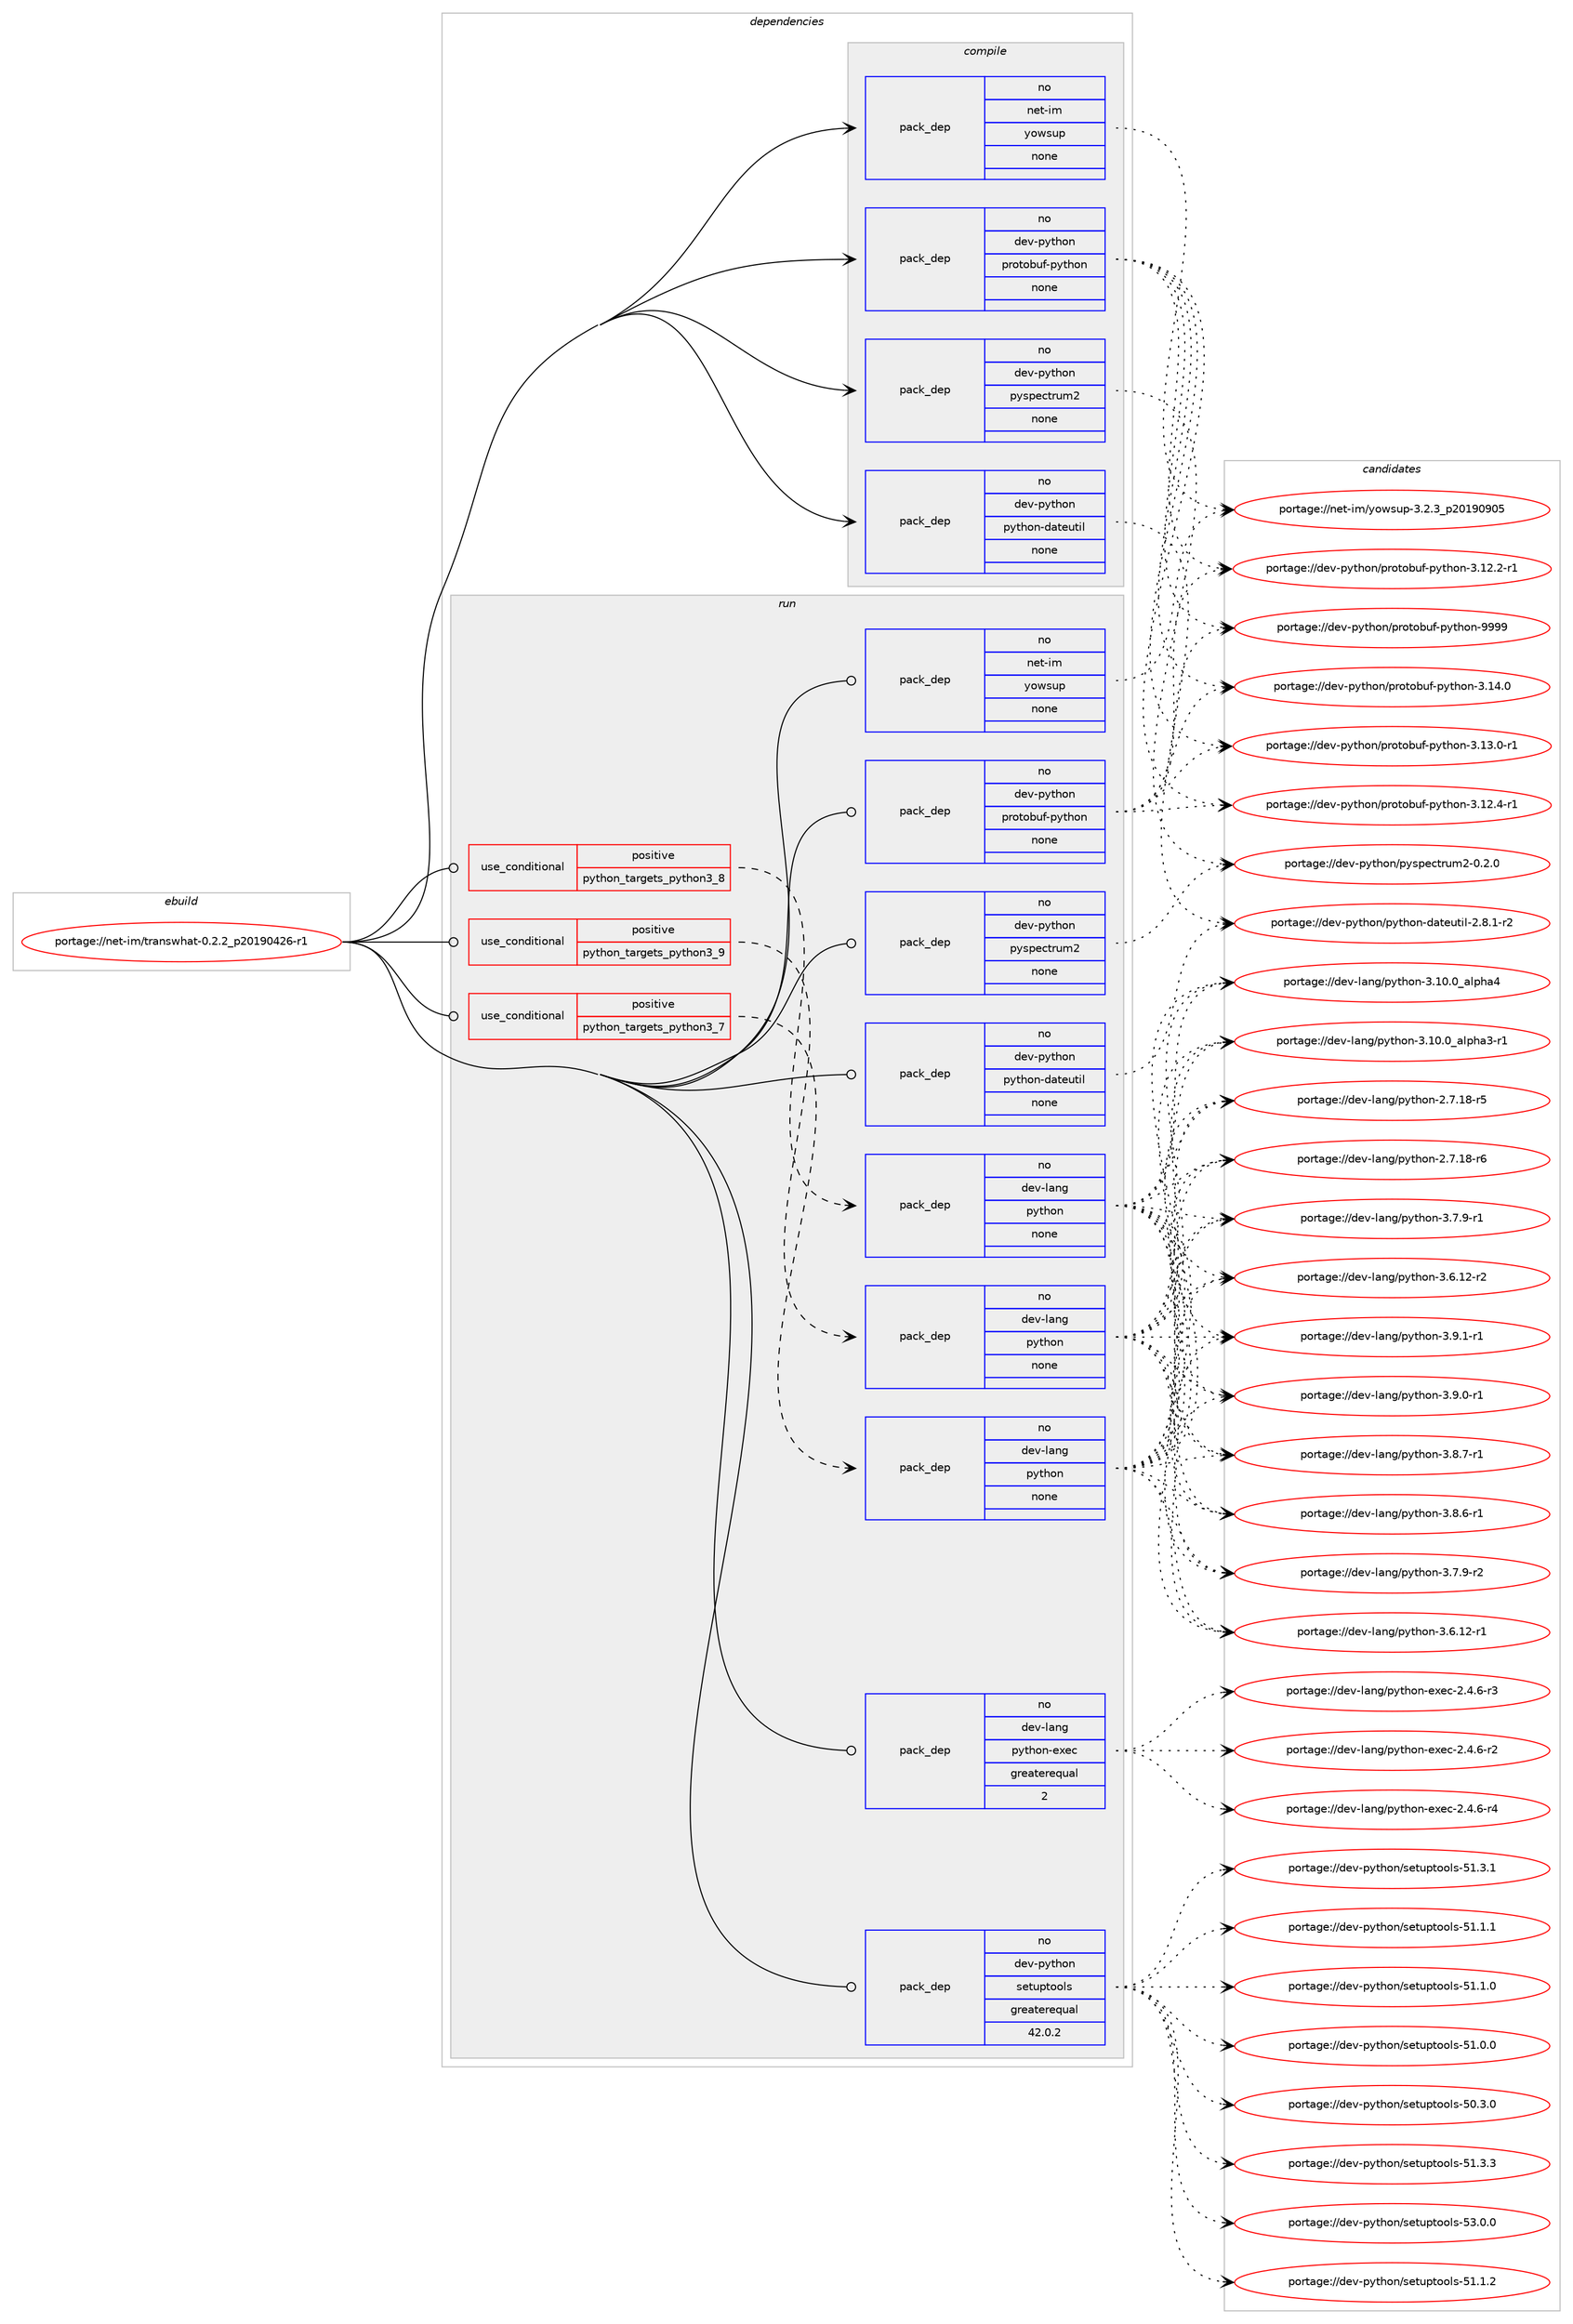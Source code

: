 digraph prolog {

# *************
# Graph options
# *************

newrank=true;
concentrate=true;
compound=true;
graph [rankdir=LR,fontname=Helvetica,fontsize=10,ranksep=1.5];#, ranksep=2.5, nodesep=0.2];
edge  [arrowhead=vee];
node  [fontname=Helvetica,fontsize=10];

# **********
# The ebuild
# **********

subgraph cluster_leftcol {
color=gray;
rank=same;
label=<<i>ebuild</i>>;
id [label="portage://net-im/transwhat-0.2.2_p20190426-r1", color=red, width=4, href="../net-im/transwhat-0.2.2_p20190426-r1.svg"];
}

# ****************
# The dependencies
# ****************

subgraph cluster_midcol {
color=gray;
label=<<i>dependencies</i>>;
subgraph cluster_compile {
fillcolor="#eeeeee";
style=filled;
label=<<i>compile</i>>;
subgraph pack19378 {
dependency28311 [label=<<TABLE BORDER="0" CELLBORDER="1" CELLSPACING="0" CELLPADDING="4" WIDTH="220"><TR><TD ROWSPAN="6" CELLPADDING="30">pack_dep</TD></TR><TR><TD WIDTH="110">no</TD></TR><TR><TD>dev-python</TD></TR><TR><TD>protobuf-python</TD></TR><TR><TD>none</TD></TR><TR><TD></TD></TR></TABLE>>, shape=none, color=blue];
}
id:e -> dependency28311:w [weight=20,style="solid",arrowhead="vee"];
subgraph pack19379 {
dependency28312 [label=<<TABLE BORDER="0" CELLBORDER="1" CELLSPACING="0" CELLPADDING="4" WIDTH="220"><TR><TD ROWSPAN="6" CELLPADDING="30">pack_dep</TD></TR><TR><TD WIDTH="110">no</TD></TR><TR><TD>dev-python</TD></TR><TR><TD>pyspectrum2</TD></TR><TR><TD>none</TD></TR><TR><TD></TD></TR></TABLE>>, shape=none, color=blue];
}
id:e -> dependency28312:w [weight=20,style="solid",arrowhead="vee"];
subgraph pack19380 {
dependency28313 [label=<<TABLE BORDER="0" CELLBORDER="1" CELLSPACING="0" CELLPADDING="4" WIDTH="220"><TR><TD ROWSPAN="6" CELLPADDING="30">pack_dep</TD></TR><TR><TD WIDTH="110">no</TD></TR><TR><TD>dev-python</TD></TR><TR><TD>python-dateutil</TD></TR><TR><TD>none</TD></TR><TR><TD></TD></TR></TABLE>>, shape=none, color=blue];
}
id:e -> dependency28313:w [weight=20,style="solid",arrowhead="vee"];
subgraph pack19381 {
dependency28314 [label=<<TABLE BORDER="0" CELLBORDER="1" CELLSPACING="0" CELLPADDING="4" WIDTH="220"><TR><TD ROWSPAN="6" CELLPADDING="30">pack_dep</TD></TR><TR><TD WIDTH="110">no</TD></TR><TR><TD>net-im</TD></TR><TR><TD>yowsup</TD></TR><TR><TD>none</TD></TR><TR><TD></TD></TR></TABLE>>, shape=none, color=blue];
}
id:e -> dependency28314:w [weight=20,style="solid",arrowhead="vee"];
}
subgraph cluster_compileandrun {
fillcolor="#eeeeee";
style=filled;
label=<<i>compile and run</i>>;
}
subgraph cluster_run {
fillcolor="#eeeeee";
style=filled;
label=<<i>run</i>>;
subgraph cond8680 {
dependency28315 [label=<<TABLE BORDER="0" CELLBORDER="1" CELLSPACING="0" CELLPADDING="4"><TR><TD ROWSPAN="3" CELLPADDING="10">use_conditional</TD></TR><TR><TD>positive</TD></TR><TR><TD>python_targets_python3_7</TD></TR></TABLE>>, shape=none, color=red];
subgraph pack19382 {
dependency28316 [label=<<TABLE BORDER="0" CELLBORDER="1" CELLSPACING="0" CELLPADDING="4" WIDTH="220"><TR><TD ROWSPAN="6" CELLPADDING="30">pack_dep</TD></TR><TR><TD WIDTH="110">no</TD></TR><TR><TD>dev-lang</TD></TR><TR><TD>python</TD></TR><TR><TD>none</TD></TR><TR><TD></TD></TR></TABLE>>, shape=none, color=blue];
}
dependency28315:e -> dependency28316:w [weight=20,style="dashed",arrowhead="vee"];
}
id:e -> dependency28315:w [weight=20,style="solid",arrowhead="odot"];
subgraph cond8681 {
dependency28317 [label=<<TABLE BORDER="0" CELLBORDER="1" CELLSPACING="0" CELLPADDING="4"><TR><TD ROWSPAN="3" CELLPADDING="10">use_conditional</TD></TR><TR><TD>positive</TD></TR><TR><TD>python_targets_python3_8</TD></TR></TABLE>>, shape=none, color=red];
subgraph pack19383 {
dependency28318 [label=<<TABLE BORDER="0" CELLBORDER="1" CELLSPACING="0" CELLPADDING="4" WIDTH="220"><TR><TD ROWSPAN="6" CELLPADDING="30">pack_dep</TD></TR><TR><TD WIDTH="110">no</TD></TR><TR><TD>dev-lang</TD></TR><TR><TD>python</TD></TR><TR><TD>none</TD></TR><TR><TD></TD></TR></TABLE>>, shape=none, color=blue];
}
dependency28317:e -> dependency28318:w [weight=20,style="dashed",arrowhead="vee"];
}
id:e -> dependency28317:w [weight=20,style="solid",arrowhead="odot"];
subgraph cond8682 {
dependency28319 [label=<<TABLE BORDER="0" CELLBORDER="1" CELLSPACING="0" CELLPADDING="4"><TR><TD ROWSPAN="3" CELLPADDING="10">use_conditional</TD></TR><TR><TD>positive</TD></TR><TR><TD>python_targets_python3_9</TD></TR></TABLE>>, shape=none, color=red];
subgraph pack19384 {
dependency28320 [label=<<TABLE BORDER="0" CELLBORDER="1" CELLSPACING="0" CELLPADDING="4" WIDTH="220"><TR><TD ROWSPAN="6" CELLPADDING="30">pack_dep</TD></TR><TR><TD WIDTH="110">no</TD></TR><TR><TD>dev-lang</TD></TR><TR><TD>python</TD></TR><TR><TD>none</TD></TR><TR><TD></TD></TR></TABLE>>, shape=none, color=blue];
}
dependency28319:e -> dependency28320:w [weight=20,style="dashed",arrowhead="vee"];
}
id:e -> dependency28319:w [weight=20,style="solid",arrowhead="odot"];
subgraph pack19385 {
dependency28321 [label=<<TABLE BORDER="0" CELLBORDER="1" CELLSPACING="0" CELLPADDING="4" WIDTH="220"><TR><TD ROWSPAN="6" CELLPADDING="30">pack_dep</TD></TR><TR><TD WIDTH="110">no</TD></TR><TR><TD>dev-lang</TD></TR><TR><TD>python-exec</TD></TR><TR><TD>greaterequal</TD></TR><TR><TD>2</TD></TR></TABLE>>, shape=none, color=blue];
}
id:e -> dependency28321:w [weight=20,style="solid",arrowhead="odot"];
subgraph pack19386 {
dependency28322 [label=<<TABLE BORDER="0" CELLBORDER="1" CELLSPACING="0" CELLPADDING="4" WIDTH="220"><TR><TD ROWSPAN="6" CELLPADDING="30">pack_dep</TD></TR><TR><TD WIDTH="110">no</TD></TR><TR><TD>dev-python</TD></TR><TR><TD>protobuf-python</TD></TR><TR><TD>none</TD></TR><TR><TD></TD></TR></TABLE>>, shape=none, color=blue];
}
id:e -> dependency28322:w [weight=20,style="solid",arrowhead="odot"];
subgraph pack19387 {
dependency28323 [label=<<TABLE BORDER="0" CELLBORDER="1" CELLSPACING="0" CELLPADDING="4" WIDTH="220"><TR><TD ROWSPAN="6" CELLPADDING="30">pack_dep</TD></TR><TR><TD WIDTH="110">no</TD></TR><TR><TD>dev-python</TD></TR><TR><TD>pyspectrum2</TD></TR><TR><TD>none</TD></TR><TR><TD></TD></TR></TABLE>>, shape=none, color=blue];
}
id:e -> dependency28323:w [weight=20,style="solid",arrowhead="odot"];
subgraph pack19388 {
dependency28324 [label=<<TABLE BORDER="0" CELLBORDER="1" CELLSPACING="0" CELLPADDING="4" WIDTH="220"><TR><TD ROWSPAN="6" CELLPADDING="30">pack_dep</TD></TR><TR><TD WIDTH="110">no</TD></TR><TR><TD>dev-python</TD></TR><TR><TD>python-dateutil</TD></TR><TR><TD>none</TD></TR><TR><TD></TD></TR></TABLE>>, shape=none, color=blue];
}
id:e -> dependency28324:w [weight=20,style="solid",arrowhead="odot"];
subgraph pack19389 {
dependency28325 [label=<<TABLE BORDER="0" CELLBORDER="1" CELLSPACING="0" CELLPADDING="4" WIDTH="220"><TR><TD ROWSPAN="6" CELLPADDING="30">pack_dep</TD></TR><TR><TD WIDTH="110">no</TD></TR><TR><TD>dev-python</TD></TR><TR><TD>setuptools</TD></TR><TR><TD>greaterequal</TD></TR><TR><TD>42.0.2</TD></TR></TABLE>>, shape=none, color=blue];
}
id:e -> dependency28325:w [weight=20,style="solid",arrowhead="odot"];
subgraph pack19390 {
dependency28326 [label=<<TABLE BORDER="0" CELLBORDER="1" CELLSPACING="0" CELLPADDING="4" WIDTH="220"><TR><TD ROWSPAN="6" CELLPADDING="30">pack_dep</TD></TR><TR><TD WIDTH="110">no</TD></TR><TR><TD>net-im</TD></TR><TR><TD>yowsup</TD></TR><TR><TD>none</TD></TR><TR><TD></TD></TR></TABLE>>, shape=none, color=blue];
}
id:e -> dependency28326:w [weight=20,style="solid",arrowhead="odot"];
}
}

# **************
# The candidates
# **************

subgraph cluster_choices {
rank=same;
color=gray;
label=<<i>candidates</i>>;

subgraph choice19378 {
color=black;
nodesep=1;
choice100101118451121211161041111104711211411111611198117102451121211161041111104557575757 [label="portage://dev-python/protobuf-python-9999", color=red, width=4,href="../dev-python/protobuf-python-9999.svg"];
choice1001011184511212111610411111047112114111116111981171024511212111610411111045514649524648 [label="portage://dev-python/protobuf-python-3.14.0", color=red, width=4,href="../dev-python/protobuf-python-3.14.0.svg"];
choice10010111845112121116104111110471121141111161119811710245112121116104111110455146495146484511449 [label="portage://dev-python/protobuf-python-3.13.0-r1", color=red, width=4,href="../dev-python/protobuf-python-3.13.0-r1.svg"];
choice10010111845112121116104111110471121141111161119811710245112121116104111110455146495046524511449 [label="portage://dev-python/protobuf-python-3.12.4-r1", color=red, width=4,href="../dev-python/protobuf-python-3.12.4-r1.svg"];
choice10010111845112121116104111110471121141111161119811710245112121116104111110455146495046504511449 [label="portage://dev-python/protobuf-python-3.12.2-r1", color=red, width=4,href="../dev-python/protobuf-python-3.12.2-r1.svg"];
dependency28311:e -> choice100101118451121211161041111104711211411111611198117102451121211161041111104557575757:w [style=dotted,weight="100"];
dependency28311:e -> choice1001011184511212111610411111047112114111116111981171024511212111610411111045514649524648:w [style=dotted,weight="100"];
dependency28311:e -> choice10010111845112121116104111110471121141111161119811710245112121116104111110455146495146484511449:w [style=dotted,weight="100"];
dependency28311:e -> choice10010111845112121116104111110471121141111161119811710245112121116104111110455146495046524511449:w [style=dotted,weight="100"];
dependency28311:e -> choice10010111845112121116104111110471121141111161119811710245112121116104111110455146495046504511449:w [style=dotted,weight="100"];
}
subgraph choice19379 {
color=black;
nodesep=1;
choice10010111845112121116104111110471121211151121019911611411710950454846504648 [label="portage://dev-python/pyspectrum2-0.2.0", color=red, width=4,href="../dev-python/pyspectrum2-0.2.0.svg"];
dependency28312:e -> choice10010111845112121116104111110471121211151121019911611411710950454846504648:w [style=dotted,weight="100"];
}
subgraph choice19380 {
color=black;
nodesep=1;
choice100101118451121211161041111104711212111610411111045100971161011171161051084550465646494511450 [label="portage://dev-python/python-dateutil-2.8.1-r2", color=red, width=4,href="../dev-python/python-dateutil-2.8.1-r2.svg"];
dependency28313:e -> choice100101118451121211161041111104711212111610411111045100971161011171161051084550465646494511450:w [style=dotted,weight="100"];
}
subgraph choice19381 {
color=black;
nodesep=1;
choice1101011164510510947121111119115117112455146504651951125048495748574853 [label="portage://net-im/yowsup-3.2.3_p20190905", color=red, width=4,href="../net-im/yowsup-3.2.3_p20190905.svg"];
dependency28314:e -> choice1101011164510510947121111119115117112455146504651951125048495748574853:w [style=dotted,weight="100"];
}
subgraph choice19382 {
color=black;
nodesep=1;
choice1001011184510897110103471121211161041111104551465746494511449 [label="portage://dev-lang/python-3.9.1-r1", color=red, width=4,href="../dev-lang/python-3.9.1-r1.svg"];
choice1001011184510897110103471121211161041111104551465746484511449 [label="portage://dev-lang/python-3.9.0-r1", color=red, width=4,href="../dev-lang/python-3.9.0-r1.svg"];
choice1001011184510897110103471121211161041111104551465646554511449 [label="portage://dev-lang/python-3.8.7-r1", color=red, width=4,href="../dev-lang/python-3.8.7-r1.svg"];
choice1001011184510897110103471121211161041111104551465646544511449 [label="portage://dev-lang/python-3.8.6-r1", color=red, width=4,href="../dev-lang/python-3.8.6-r1.svg"];
choice1001011184510897110103471121211161041111104551465546574511450 [label="portage://dev-lang/python-3.7.9-r2", color=red, width=4,href="../dev-lang/python-3.7.9-r2.svg"];
choice1001011184510897110103471121211161041111104551465546574511449 [label="portage://dev-lang/python-3.7.9-r1", color=red, width=4,href="../dev-lang/python-3.7.9-r1.svg"];
choice100101118451089711010347112121116104111110455146544649504511450 [label="portage://dev-lang/python-3.6.12-r2", color=red, width=4,href="../dev-lang/python-3.6.12-r2.svg"];
choice100101118451089711010347112121116104111110455146544649504511449 [label="portage://dev-lang/python-3.6.12-r1", color=red, width=4,href="../dev-lang/python-3.6.12-r1.svg"];
choice1001011184510897110103471121211161041111104551464948464895971081121049752 [label="portage://dev-lang/python-3.10.0_alpha4", color=red, width=4,href="../dev-lang/python-3.10.0_alpha4.svg"];
choice10010111845108971101034711212111610411111045514649484648959710811210497514511449 [label="portage://dev-lang/python-3.10.0_alpha3-r1", color=red, width=4,href="../dev-lang/python-3.10.0_alpha3-r1.svg"];
choice100101118451089711010347112121116104111110455046554649564511454 [label="portage://dev-lang/python-2.7.18-r6", color=red, width=4,href="../dev-lang/python-2.7.18-r6.svg"];
choice100101118451089711010347112121116104111110455046554649564511453 [label="portage://dev-lang/python-2.7.18-r5", color=red, width=4,href="../dev-lang/python-2.7.18-r5.svg"];
dependency28316:e -> choice1001011184510897110103471121211161041111104551465746494511449:w [style=dotted,weight="100"];
dependency28316:e -> choice1001011184510897110103471121211161041111104551465746484511449:w [style=dotted,weight="100"];
dependency28316:e -> choice1001011184510897110103471121211161041111104551465646554511449:w [style=dotted,weight="100"];
dependency28316:e -> choice1001011184510897110103471121211161041111104551465646544511449:w [style=dotted,weight="100"];
dependency28316:e -> choice1001011184510897110103471121211161041111104551465546574511450:w [style=dotted,weight="100"];
dependency28316:e -> choice1001011184510897110103471121211161041111104551465546574511449:w [style=dotted,weight="100"];
dependency28316:e -> choice100101118451089711010347112121116104111110455146544649504511450:w [style=dotted,weight="100"];
dependency28316:e -> choice100101118451089711010347112121116104111110455146544649504511449:w [style=dotted,weight="100"];
dependency28316:e -> choice1001011184510897110103471121211161041111104551464948464895971081121049752:w [style=dotted,weight="100"];
dependency28316:e -> choice10010111845108971101034711212111610411111045514649484648959710811210497514511449:w [style=dotted,weight="100"];
dependency28316:e -> choice100101118451089711010347112121116104111110455046554649564511454:w [style=dotted,weight="100"];
dependency28316:e -> choice100101118451089711010347112121116104111110455046554649564511453:w [style=dotted,weight="100"];
}
subgraph choice19383 {
color=black;
nodesep=1;
choice1001011184510897110103471121211161041111104551465746494511449 [label="portage://dev-lang/python-3.9.1-r1", color=red, width=4,href="../dev-lang/python-3.9.1-r1.svg"];
choice1001011184510897110103471121211161041111104551465746484511449 [label="portage://dev-lang/python-3.9.0-r1", color=red, width=4,href="../dev-lang/python-3.9.0-r1.svg"];
choice1001011184510897110103471121211161041111104551465646554511449 [label="portage://dev-lang/python-3.8.7-r1", color=red, width=4,href="../dev-lang/python-3.8.7-r1.svg"];
choice1001011184510897110103471121211161041111104551465646544511449 [label="portage://dev-lang/python-3.8.6-r1", color=red, width=4,href="../dev-lang/python-3.8.6-r1.svg"];
choice1001011184510897110103471121211161041111104551465546574511450 [label="portage://dev-lang/python-3.7.9-r2", color=red, width=4,href="../dev-lang/python-3.7.9-r2.svg"];
choice1001011184510897110103471121211161041111104551465546574511449 [label="portage://dev-lang/python-3.7.9-r1", color=red, width=4,href="../dev-lang/python-3.7.9-r1.svg"];
choice100101118451089711010347112121116104111110455146544649504511450 [label="portage://dev-lang/python-3.6.12-r2", color=red, width=4,href="../dev-lang/python-3.6.12-r2.svg"];
choice100101118451089711010347112121116104111110455146544649504511449 [label="portage://dev-lang/python-3.6.12-r1", color=red, width=4,href="../dev-lang/python-3.6.12-r1.svg"];
choice1001011184510897110103471121211161041111104551464948464895971081121049752 [label="portage://dev-lang/python-3.10.0_alpha4", color=red, width=4,href="../dev-lang/python-3.10.0_alpha4.svg"];
choice10010111845108971101034711212111610411111045514649484648959710811210497514511449 [label="portage://dev-lang/python-3.10.0_alpha3-r1", color=red, width=4,href="../dev-lang/python-3.10.0_alpha3-r1.svg"];
choice100101118451089711010347112121116104111110455046554649564511454 [label="portage://dev-lang/python-2.7.18-r6", color=red, width=4,href="../dev-lang/python-2.7.18-r6.svg"];
choice100101118451089711010347112121116104111110455046554649564511453 [label="portage://dev-lang/python-2.7.18-r5", color=red, width=4,href="../dev-lang/python-2.7.18-r5.svg"];
dependency28318:e -> choice1001011184510897110103471121211161041111104551465746494511449:w [style=dotted,weight="100"];
dependency28318:e -> choice1001011184510897110103471121211161041111104551465746484511449:w [style=dotted,weight="100"];
dependency28318:e -> choice1001011184510897110103471121211161041111104551465646554511449:w [style=dotted,weight="100"];
dependency28318:e -> choice1001011184510897110103471121211161041111104551465646544511449:w [style=dotted,weight="100"];
dependency28318:e -> choice1001011184510897110103471121211161041111104551465546574511450:w [style=dotted,weight="100"];
dependency28318:e -> choice1001011184510897110103471121211161041111104551465546574511449:w [style=dotted,weight="100"];
dependency28318:e -> choice100101118451089711010347112121116104111110455146544649504511450:w [style=dotted,weight="100"];
dependency28318:e -> choice100101118451089711010347112121116104111110455146544649504511449:w [style=dotted,weight="100"];
dependency28318:e -> choice1001011184510897110103471121211161041111104551464948464895971081121049752:w [style=dotted,weight="100"];
dependency28318:e -> choice10010111845108971101034711212111610411111045514649484648959710811210497514511449:w [style=dotted,weight="100"];
dependency28318:e -> choice100101118451089711010347112121116104111110455046554649564511454:w [style=dotted,weight="100"];
dependency28318:e -> choice100101118451089711010347112121116104111110455046554649564511453:w [style=dotted,weight="100"];
}
subgraph choice19384 {
color=black;
nodesep=1;
choice1001011184510897110103471121211161041111104551465746494511449 [label="portage://dev-lang/python-3.9.1-r1", color=red, width=4,href="../dev-lang/python-3.9.1-r1.svg"];
choice1001011184510897110103471121211161041111104551465746484511449 [label="portage://dev-lang/python-3.9.0-r1", color=red, width=4,href="../dev-lang/python-3.9.0-r1.svg"];
choice1001011184510897110103471121211161041111104551465646554511449 [label="portage://dev-lang/python-3.8.7-r1", color=red, width=4,href="../dev-lang/python-3.8.7-r1.svg"];
choice1001011184510897110103471121211161041111104551465646544511449 [label="portage://dev-lang/python-3.8.6-r1", color=red, width=4,href="../dev-lang/python-3.8.6-r1.svg"];
choice1001011184510897110103471121211161041111104551465546574511450 [label="portage://dev-lang/python-3.7.9-r2", color=red, width=4,href="../dev-lang/python-3.7.9-r2.svg"];
choice1001011184510897110103471121211161041111104551465546574511449 [label="portage://dev-lang/python-3.7.9-r1", color=red, width=4,href="../dev-lang/python-3.7.9-r1.svg"];
choice100101118451089711010347112121116104111110455146544649504511450 [label="portage://dev-lang/python-3.6.12-r2", color=red, width=4,href="../dev-lang/python-3.6.12-r2.svg"];
choice100101118451089711010347112121116104111110455146544649504511449 [label="portage://dev-lang/python-3.6.12-r1", color=red, width=4,href="../dev-lang/python-3.6.12-r1.svg"];
choice1001011184510897110103471121211161041111104551464948464895971081121049752 [label="portage://dev-lang/python-3.10.0_alpha4", color=red, width=4,href="../dev-lang/python-3.10.0_alpha4.svg"];
choice10010111845108971101034711212111610411111045514649484648959710811210497514511449 [label="portage://dev-lang/python-3.10.0_alpha3-r1", color=red, width=4,href="../dev-lang/python-3.10.0_alpha3-r1.svg"];
choice100101118451089711010347112121116104111110455046554649564511454 [label="portage://dev-lang/python-2.7.18-r6", color=red, width=4,href="../dev-lang/python-2.7.18-r6.svg"];
choice100101118451089711010347112121116104111110455046554649564511453 [label="portage://dev-lang/python-2.7.18-r5", color=red, width=4,href="../dev-lang/python-2.7.18-r5.svg"];
dependency28320:e -> choice1001011184510897110103471121211161041111104551465746494511449:w [style=dotted,weight="100"];
dependency28320:e -> choice1001011184510897110103471121211161041111104551465746484511449:w [style=dotted,weight="100"];
dependency28320:e -> choice1001011184510897110103471121211161041111104551465646554511449:w [style=dotted,weight="100"];
dependency28320:e -> choice1001011184510897110103471121211161041111104551465646544511449:w [style=dotted,weight="100"];
dependency28320:e -> choice1001011184510897110103471121211161041111104551465546574511450:w [style=dotted,weight="100"];
dependency28320:e -> choice1001011184510897110103471121211161041111104551465546574511449:w [style=dotted,weight="100"];
dependency28320:e -> choice100101118451089711010347112121116104111110455146544649504511450:w [style=dotted,weight="100"];
dependency28320:e -> choice100101118451089711010347112121116104111110455146544649504511449:w [style=dotted,weight="100"];
dependency28320:e -> choice1001011184510897110103471121211161041111104551464948464895971081121049752:w [style=dotted,weight="100"];
dependency28320:e -> choice10010111845108971101034711212111610411111045514649484648959710811210497514511449:w [style=dotted,weight="100"];
dependency28320:e -> choice100101118451089711010347112121116104111110455046554649564511454:w [style=dotted,weight="100"];
dependency28320:e -> choice100101118451089711010347112121116104111110455046554649564511453:w [style=dotted,weight="100"];
}
subgraph choice19385 {
color=black;
nodesep=1;
choice10010111845108971101034711212111610411111045101120101994550465246544511452 [label="portage://dev-lang/python-exec-2.4.6-r4", color=red, width=4,href="../dev-lang/python-exec-2.4.6-r4.svg"];
choice10010111845108971101034711212111610411111045101120101994550465246544511451 [label="portage://dev-lang/python-exec-2.4.6-r3", color=red, width=4,href="../dev-lang/python-exec-2.4.6-r3.svg"];
choice10010111845108971101034711212111610411111045101120101994550465246544511450 [label="portage://dev-lang/python-exec-2.4.6-r2", color=red, width=4,href="../dev-lang/python-exec-2.4.6-r2.svg"];
dependency28321:e -> choice10010111845108971101034711212111610411111045101120101994550465246544511452:w [style=dotted,weight="100"];
dependency28321:e -> choice10010111845108971101034711212111610411111045101120101994550465246544511451:w [style=dotted,weight="100"];
dependency28321:e -> choice10010111845108971101034711212111610411111045101120101994550465246544511450:w [style=dotted,weight="100"];
}
subgraph choice19386 {
color=black;
nodesep=1;
choice100101118451121211161041111104711211411111611198117102451121211161041111104557575757 [label="portage://dev-python/protobuf-python-9999", color=red, width=4,href="../dev-python/protobuf-python-9999.svg"];
choice1001011184511212111610411111047112114111116111981171024511212111610411111045514649524648 [label="portage://dev-python/protobuf-python-3.14.0", color=red, width=4,href="../dev-python/protobuf-python-3.14.0.svg"];
choice10010111845112121116104111110471121141111161119811710245112121116104111110455146495146484511449 [label="portage://dev-python/protobuf-python-3.13.0-r1", color=red, width=4,href="../dev-python/protobuf-python-3.13.0-r1.svg"];
choice10010111845112121116104111110471121141111161119811710245112121116104111110455146495046524511449 [label="portage://dev-python/protobuf-python-3.12.4-r1", color=red, width=4,href="../dev-python/protobuf-python-3.12.4-r1.svg"];
choice10010111845112121116104111110471121141111161119811710245112121116104111110455146495046504511449 [label="portage://dev-python/protobuf-python-3.12.2-r1", color=red, width=4,href="../dev-python/protobuf-python-3.12.2-r1.svg"];
dependency28322:e -> choice100101118451121211161041111104711211411111611198117102451121211161041111104557575757:w [style=dotted,weight="100"];
dependency28322:e -> choice1001011184511212111610411111047112114111116111981171024511212111610411111045514649524648:w [style=dotted,weight="100"];
dependency28322:e -> choice10010111845112121116104111110471121141111161119811710245112121116104111110455146495146484511449:w [style=dotted,weight="100"];
dependency28322:e -> choice10010111845112121116104111110471121141111161119811710245112121116104111110455146495046524511449:w [style=dotted,weight="100"];
dependency28322:e -> choice10010111845112121116104111110471121141111161119811710245112121116104111110455146495046504511449:w [style=dotted,weight="100"];
}
subgraph choice19387 {
color=black;
nodesep=1;
choice10010111845112121116104111110471121211151121019911611411710950454846504648 [label="portage://dev-python/pyspectrum2-0.2.0", color=red, width=4,href="../dev-python/pyspectrum2-0.2.0.svg"];
dependency28323:e -> choice10010111845112121116104111110471121211151121019911611411710950454846504648:w [style=dotted,weight="100"];
}
subgraph choice19388 {
color=black;
nodesep=1;
choice100101118451121211161041111104711212111610411111045100971161011171161051084550465646494511450 [label="portage://dev-python/python-dateutil-2.8.1-r2", color=red, width=4,href="../dev-python/python-dateutil-2.8.1-r2.svg"];
dependency28324:e -> choice100101118451121211161041111104711212111610411111045100971161011171161051084550465646494511450:w [style=dotted,weight="100"];
}
subgraph choice19389 {
color=black;
nodesep=1;
choice100101118451121211161041111104711510111611711211611111110811545535146484648 [label="portage://dev-python/setuptools-53.0.0", color=red, width=4,href="../dev-python/setuptools-53.0.0.svg"];
choice100101118451121211161041111104711510111611711211611111110811545534946514651 [label="portage://dev-python/setuptools-51.3.3", color=red, width=4,href="../dev-python/setuptools-51.3.3.svg"];
choice100101118451121211161041111104711510111611711211611111110811545534946514649 [label="portage://dev-python/setuptools-51.3.1", color=red, width=4,href="../dev-python/setuptools-51.3.1.svg"];
choice100101118451121211161041111104711510111611711211611111110811545534946494650 [label="portage://dev-python/setuptools-51.1.2", color=red, width=4,href="../dev-python/setuptools-51.1.2.svg"];
choice100101118451121211161041111104711510111611711211611111110811545534946494649 [label="portage://dev-python/setuptools-51.1.1", color=red, width=4,href="../dev-python/setuptools-51.1.1.svg"];
choice100101118451121211161041111104711510111611711211611111110811545534946494648 [label="portage://dev-python/setuptools-51.1.0", color=red, width=4,href="../dev-python/setuptools-51.1.0.svg"];
choice100101118451121211161041111104711510111611711211611111110811545534946484648 [label="portage://dev-python/setuptools-51.0.0", color=red, width=4,href="../dev-python/setuptools-51.0.0.svg"];
choice100101118451121211161041111104711510111611711211611111110811545534846514648 [label="portage://dev-python/setuptools-50.3.0", color=red, width=4,href="../dev-python/setuptools-50.3.0.svg"];
dependency28325:e -> choice100101118451121211161041111104711510111611711211611111110811545535146484648:w [style=dotted,weight="100"];
dependency28325:e -> choice100101118451121211161041111104711510111611711211611111110811545534946514651:w [style=dotted,weight="100"];
dependency28325:e -> choice100101118451121211161041111104711510111611711211611111110811545534946514649:w [style=dotted,weight="100"];
dependency28325:e -> choice100101118451121211161041111104711510111611711211611111110811545534946494650:w [style=dotted,weight="100"];
dependency28325:e -> choice100101118451121211161041111104711510111611711211611111110811545534946494649:w [style=dotted,weight="100"];
dependency28325:e -> choice100101118451121211161041111104711510111611711211611111110811545534946494648:w [style=dotted,weight="100"];
dependency28325:e -> choice100101118451121211161041111104711510111611711211611111110811545534946484648:w [style=dotted,weight="100"];
dependency28325:e -> choice100101118451121211161041111104711510111611711211611111110811545534846514648:w [style=dotted,weight="100"];
}
subgraph choice19390 {
color=black;
nodesep=1;
choice1101011164510510947121111119115117112455146504651951125048495748574853 [label="portage://net-im/yowsup-3.2.3_p20190905", color=red, width=4,href="../net-im/yowsup-3.2.3_p20190905.svg"];
dependency28326:e -> choice1101011164510510947121111119115117112455146504651951125048495748574853:w [style=dotted,weight="100"];
}
}

}
